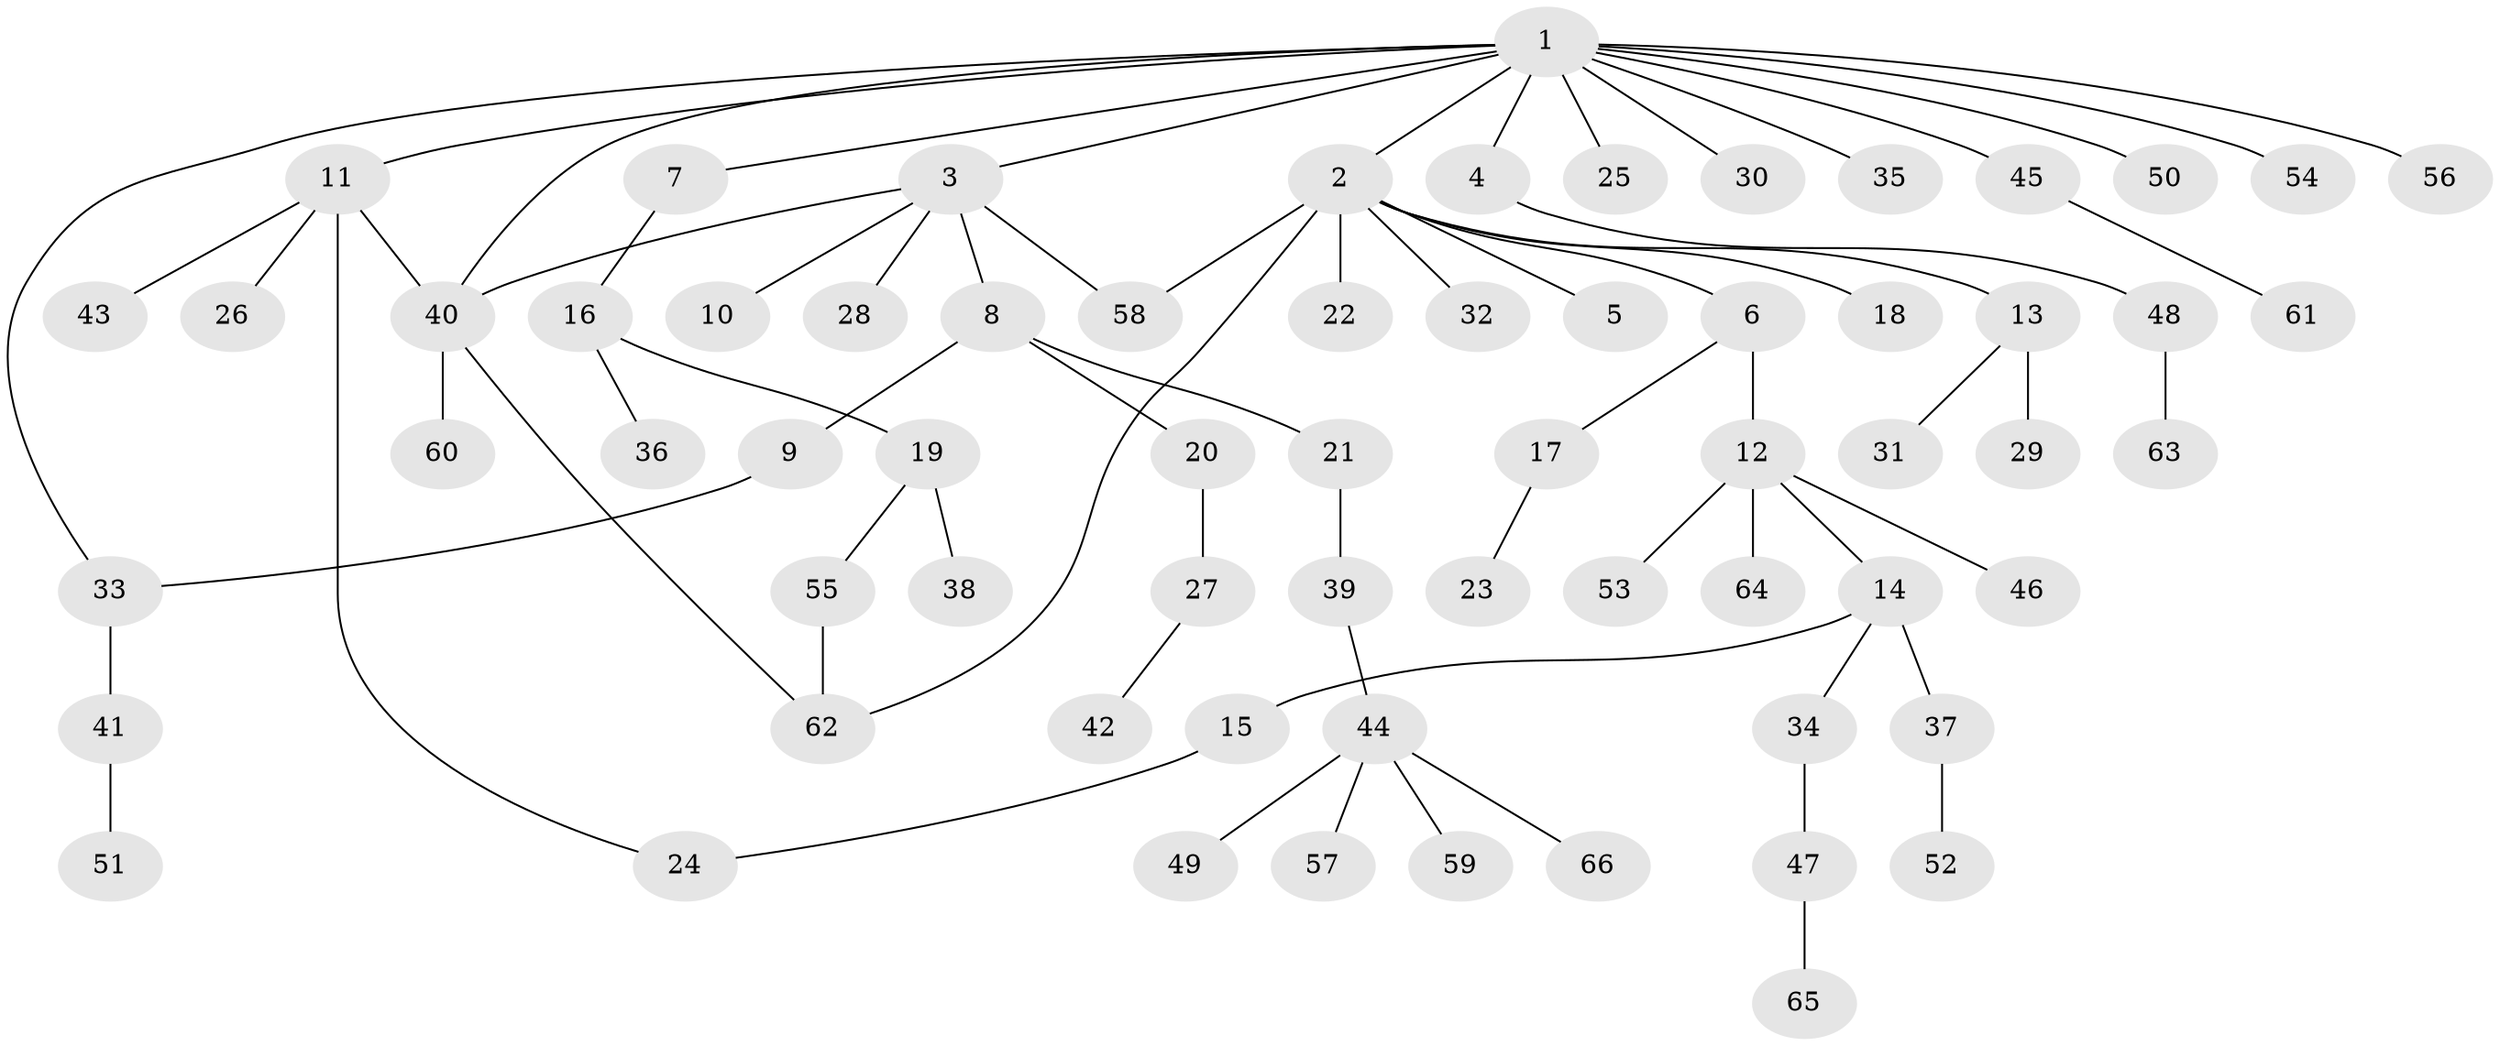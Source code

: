 // Generated by graph-tools (version 1.1) at 2025/49/03/09/25 03:49:46]
// undirected, 66 vertices, 72 edges
graph export_dot {
graph [start="1"]
  node [color=gray90,style=filled];
  1;
  2;
  3;
  4;
  5;
  6;
  7;
  8;
  9;
  10;
  11;
  12;
  13;
  14;
  15;
  16;
  17;
  18;
  19;
  20;
  21;
  22;
  23;
  24;
  25;
  26;
  27;
  28;
  29;
  30;
  31;
  32;
  33;
  34;
  35;
  36;
  37;
  38;
  39;
  40;
  41;
  42;
  43;
  44;
  45;
  46;
  47;
  48;
  49;
  50;
  51;
  52;
  53;
  54;
  55;
  56;
  57;
  58;
  59;
  60;
  61;
  62;
  63;
  64;
  65;
  66;
  1 -- 2;
  1 -- 3;
  1 -- 4;
  1 -- 7;
  1 -- 11;
  1 -- 25;
  1 -- 30;
  1 -- 33;
  1 -- 35;
  1 -- 40;
  1 -- 45;
  1 -- 50;
  1 -- 54;
  1 -- 56;
  2 -- 5;
  2 -- 6;
  2 -- 13;
  2 -- 18;
  2 -- 22;
  2 -- 32;
  2 -- 58;
  2 -- 62;
  3 -- 8;
  3 -- 10;
  3 -- 28;
  3 -- 40;
  3 -- 58;
  4 -- 48;
  6 -- 12;
  6 -- 17;
  7 -- 16;
  8 -- 9;
  8 -- 20;
  8 -- 21;
  9 -- 33;
  11 -- 24;
  11 -- 26;
  11 -- 40;
  11 -- 43;
  12 -- 14;
  12 -- 46;
  12 -- 53;
  12 -- 64;
  13 -- 29;
  13 -- 31;
  14 -- 15;
  14 -- 34;
  14 -- 37;
  15 -- 24;
  16 -- 19;
  16 -- 36;
  17 -- 23;
  19 -- 38;
  19 -- 55;
  20 -- 27;
  21 -- 39;
  27 -- 42;
  33 -- 41;
  34 -- 47;
  37 -- 52;
  39 -- 44;
  40 -- 60;
  40 -- 62;
  41 -- 51;
  44 -- 49;
  44 -- 57;
  44 -- 59;
  44 -- 66;
  45 -- 61;
  47 -- 65;
  48 -- 63;
  55 -- 62;
}
